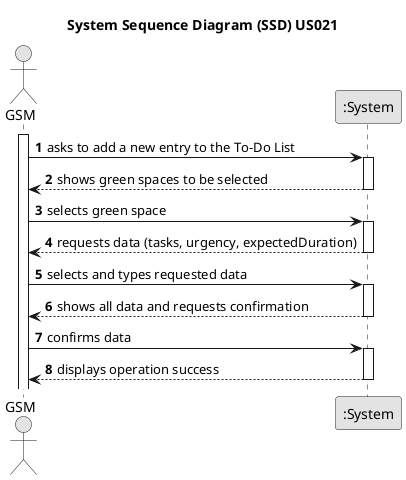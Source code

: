 @startuml
skinparam monochrome true
skinparam packageStyle rectangle
skinparam shadowing false

title System Sequence Diagram (SSD) US021

autonumber

actor "GSM" as Employee
participant ":System" as System
activate Employee

    Employee -> System : asks to add a new entry to the To-Do List
    activate System

        System --> Employee : shows green spaces to be selected
    deactivate System

    Employee -> System : selects green space
    activate System

        System --> Employee : requests data (tasks, urgency, expectedDuration)
    deactivate System

    Employee -> System : selects and types requested data
    activate System

        System --> Employee : shows all data and requests confirmation
    deactivate System

    Employee -> System : confirms data
    activate System

        System --> Employee : displays operation success
    deactivate System

@enduml